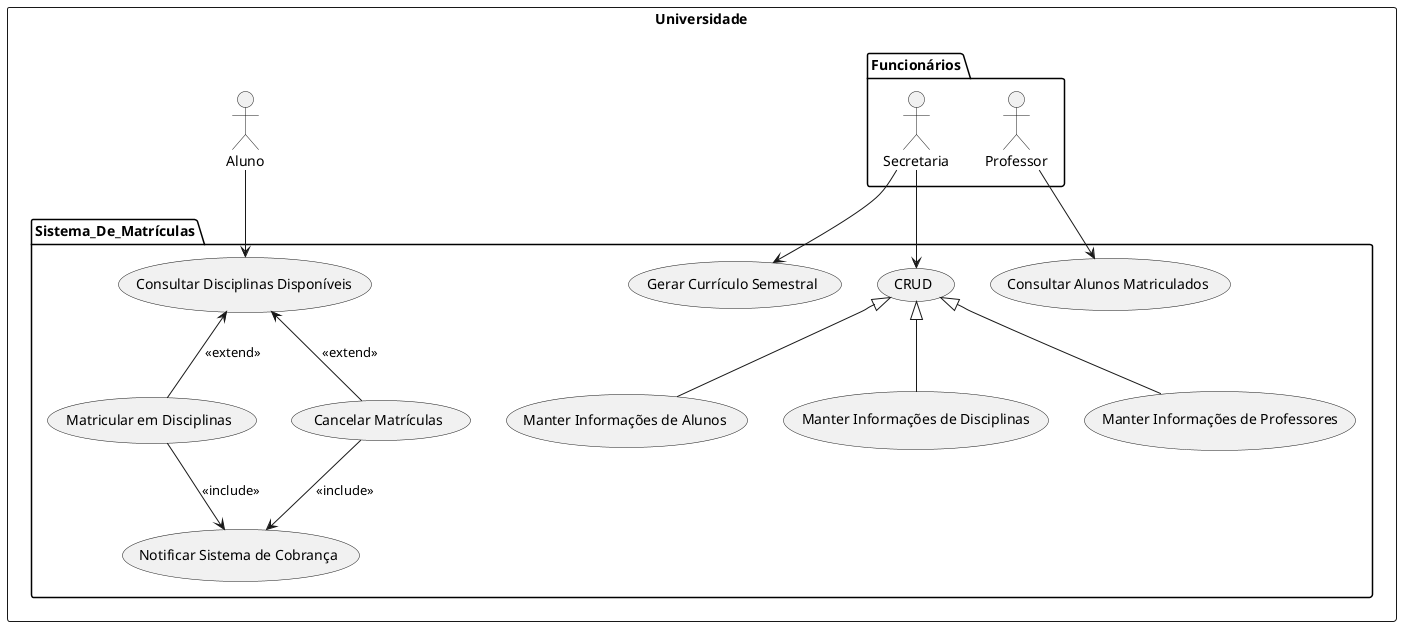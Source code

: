 @startuml Sistema de Matrículas

rectangle "Universidade" {

  actor Aluno as a

  package Funcionários {
    actor Secretaria as s
    actor Professor  as p
  }

  package Sistema_De_Matrículas {
    usecase "Consultar Disciplinas Disponíveis" as UC1
    usecase "Gerar Currículo Semestral"         as UC2
    usecase "Manter Informações de Disciplinas" as UC3
    usecase "Manter Informações de Professores" as UC4
    usecase "Manter Informações de Alunos"      as UC5
    usecase "Consultar Alunos Matriculados"     as UC6
    usecase "Matricular em Disciplinas"         as UC7
    usecase "Cancelar Matrículas"               as UC8
    usecase "CRUD"                              as UC9
    usecase "Notificar Sistema de Cobrança"     as UC10
  }

}

' Aluno
a    --> UC1
UC1  <-- UC7  : <<extend>>
UC1  <-- UC8  : <<extend>>
UC8  --> UC10 : <<include>>
UC7  --> UC10 : <<include>>


' Secretária

s    --> UC9
s    --> UC2
UC9  <|-- UC3 
UC9  <|-- UC4 
UC9  <|-- UC5 

' Professor
p    --> UC6

@enduml